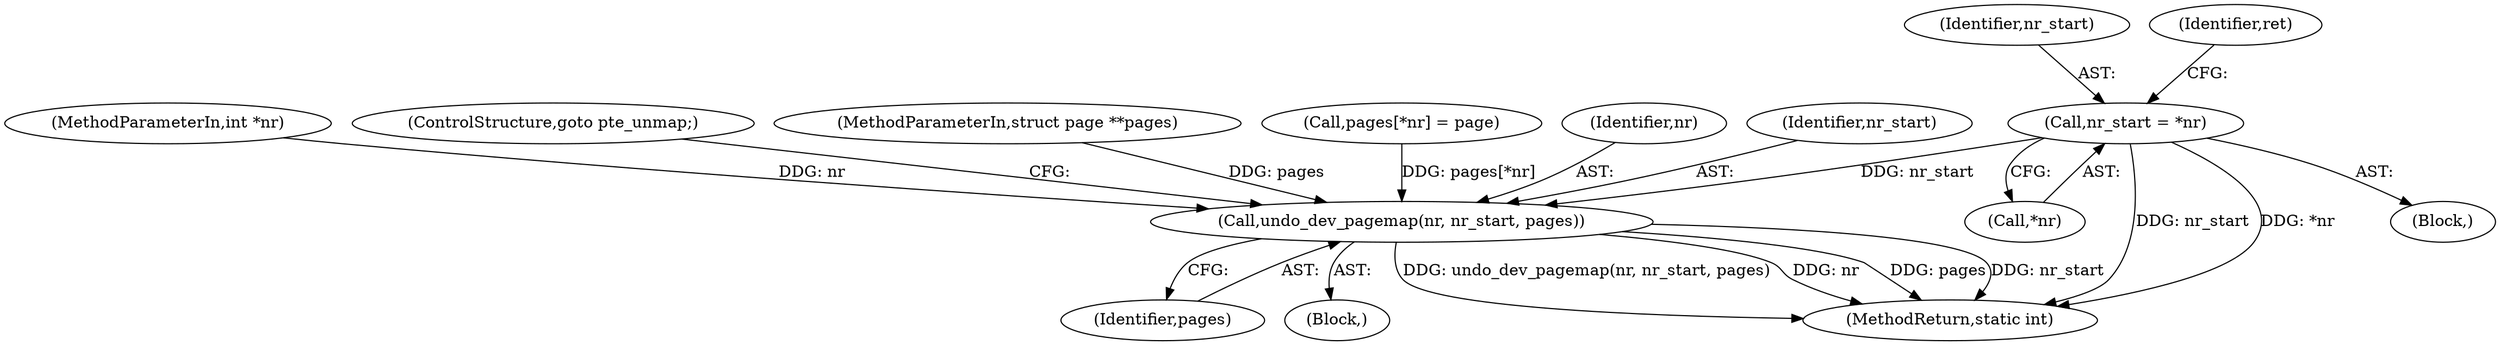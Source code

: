 digraph "0_linux_6b3a707736301c2128ca85ce85fb13f60b5e350a_10@pointer" {
"1000114" [label="(Call,nr_start = *nr)"];
"1000166" [label="(Call,undo_dev_pagemap(nr, nr_start, pages))"];
"1000116" [label="(Call,*nr)"];
"1000166" [label="(Call,undo_dev_pagemap(nr, nr_start, pages))"];
"1000115" [label="(Identifier,nr_start)"];
"1000107" [label="(MethodParameterIn,int *nr)"];
"1000114" [label="(Call,nr_start = *nr)"];
"1000170" [label="(ControlStructure,goto pte_unmap;)"];
"1000106" [label="(MethodParameterIn,struct page **pages)"];
"1000120" [label="(Identifier,ret)"];
"1000214" [label="(Call,pages[*nr] = page)"];
"1000167" [label="(Identifier,nr)"];
"1000245" [label="(MethodReturn,static int)"];
"1000168" [label="(Identifier,nr_start)"];
"1000169" [label="(Identifier,pages)"];
"1000108" [label="(Block,)"];
"1000165" [label="(Block,)"];
"1000114" -> "1000108"  [label="AST: "];
"1000114" -> "1000116"  [label="CFG: "];
"1000115" -> "1000114"  [label="AST: "];
"1000116" -> "1000114"  [label="AST: "];
"1000120" -> "1000114"  [label="CFG: "];
"1000114" -> "1000245"  [label="DDG: nr_start"];
"1000114" -> "1000245"  [label="DDG: *nr"];
"1000114" -> "1000166"  [label="DDG: nr_start"];
"1000166" -> "1000165"  [label="AST: "];
"1000166" -> "1000169"  [label="CFG: "];
"1000167" -> "1000166"  [label="AST: "];
"1000168" -> "1000166"  [label="AST: "];
"1000169" -> "1000166"  [label="AST: "];
"1000170" -> "1000166"  [label="CFG: "];
"1000166" -> "1000245"  [label="DDG: pages"];
"1000166" -> "1000245"  [label="DDG: nr_start"];
"1000166" -> "1000245"  [label="DDG: undo_dev_pagemap(nr, nr_start, pages)"];
"1000166" -> "1000245"  [label="DDG: nr"];
"1000107" -> "1000166"  [label="DDG: nr"];
"1000214" -> "1000166"  [label="DDG: pages[*nr]"];
"1000106" -> "1000166"  [label="DDG: pages"];
}
